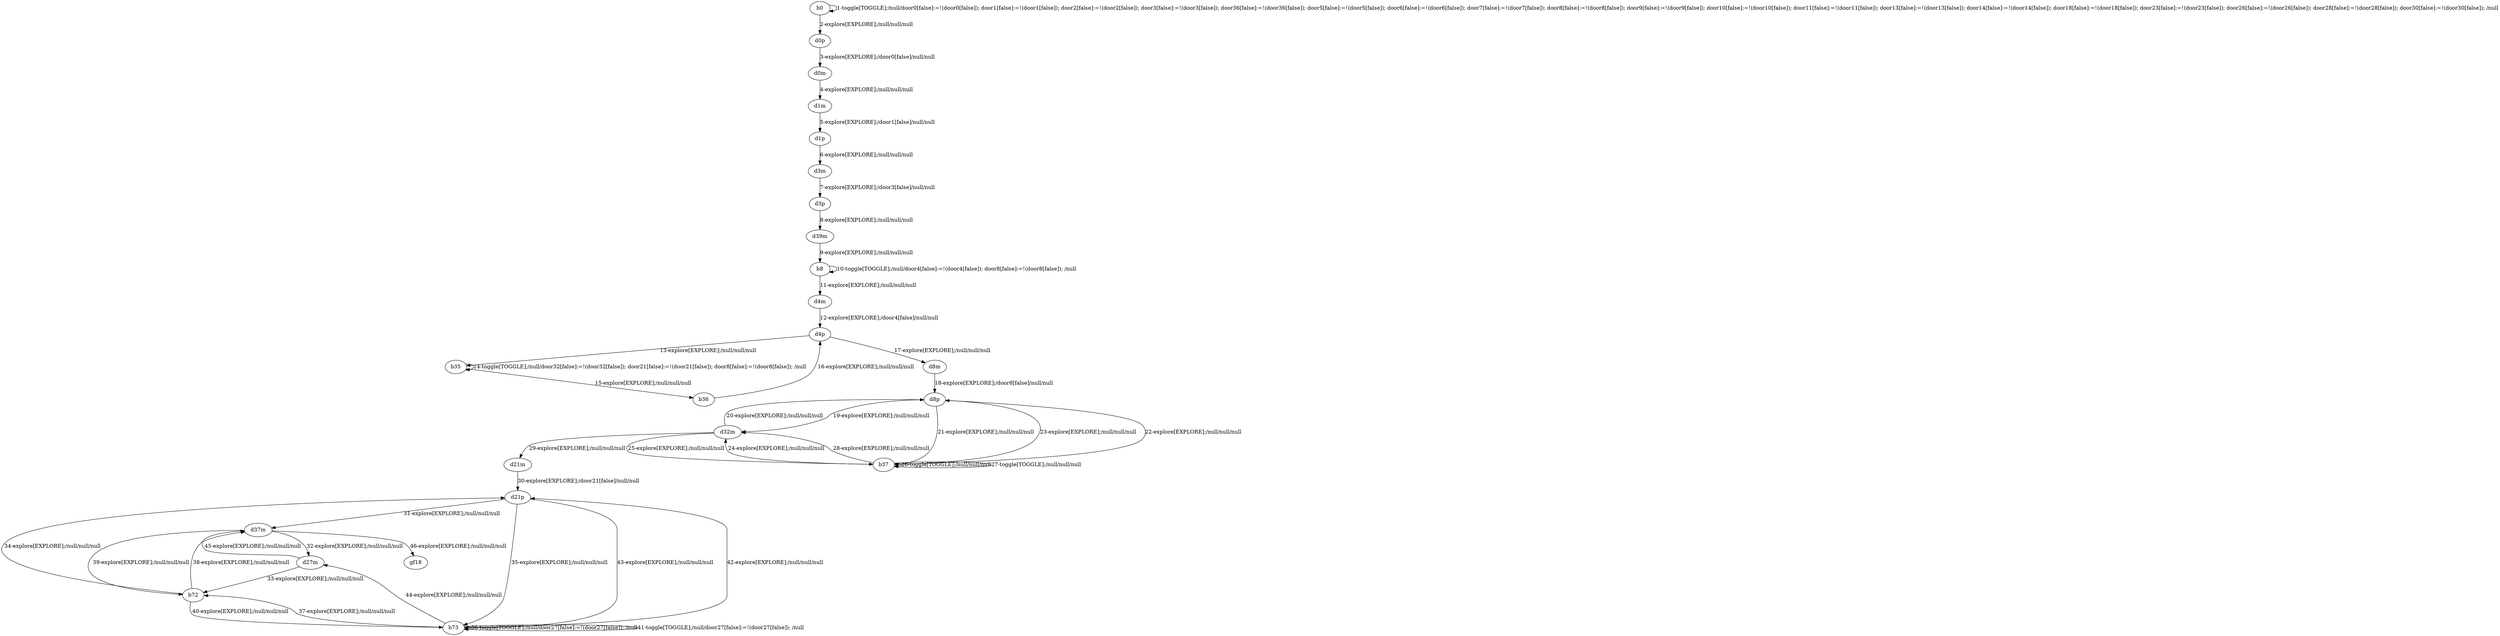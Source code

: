 # Total number of goals covered by this test: 2
# d27m --> d37m
# d37m --> gf18

digraph g {
"b0" -> "b0" [label = "1-toggle[TOGGLE];/null/door0[false]:=!(door0[false]); door1[false]:=!(door1[false]); door2[false]:=!(door2[false]); door3[false]:=!(door3[false]); door36[false]:=!(door36[false]); door5[false]:=!(door5[false]); door6[false]:=!(door6[false]); door7[false]:=!(door7[false]); door8[false]:=!(door8[false]); door9[false]:=!(door9[false]); door10[false]:=!(door10[false]); door11[false]:=!(door11[false]); door13[false]:=!(door13[false]); door14[false]:=!(door14[false]); door18[false]:=!(door18[false]); door23[false]:=!(door23[false]); door26[false]:=!(door26[false]); door28[false]:=!(door28[false]); door30[false]:=!(door30[false]); /null"];
"b0" -> "d0p" [label = "2-explore[EXPLORE];/null/null/null"];
"d0p" -> "d0m" [label = "3-explore[EXPLORE];/door0[false]/null/null"];
"d0m" -> "d1m" [label = "4-explore[EXPLORE];/null/null/null"];
"d1m" -> "d1p" [label = "5-explore[EXPLORE];/door1[false]/null/null"];
"d1p" -> "d3m" [label = "6-explore[EXPLORE];/null/null/null"];
"d3m" -> "d3p" [label = "7-explore[EXPLORE];/door3[false]/null/null"];
"d3p" -> "d39m" [label = "8-explore[EXPLORE];/null/null/null"];
"d39m" -> "b8" [label = "9-explore[EXPLORE];/null/null/null"];
"b8" -> "b8" [label = "10-toggle[TOGGLE];/null/door4[false]:=!(door4[false]); door8[false]:=!(door8[false]); /null"];
"b8" -> "d4m" [label = "11-explore[EXPLORE];/null/null/null"];
"d4m" -> "d4p" [label = "12-explore[EXPLORE];/door4[false]/null/null"];
"d4p" -> "b35" [label = "13-explore[EXPLORE];/null/null/null"];
"b35" -> "b35" [label = "14-toggle[TOGGLE];/null/door32[false]:=!(door32[false]); door21[false]:=!(door21[false]); door8[false]:=!(door8[false]); /null"];
"b35" -> "b36" [label = "15-explore[EXPLORE];/null/null/null"];
"b36" -> "d4p" [label = "16-explore[EXPLORE];/null/null/null"];
"d4p" -> "d8m" [label = "17-explore[EXPLORE];/null/null/null"];
"d8m" -> "d8p" [label = "18-explore[EXPLORE];/door8[false]/null/null"];
"d8p" -> "d32m" [label = "19-explore[EXPLORE];/null/null/null"];
"d32m" -> "d8p" [label = "20-explore[EXPLORE];/null/null/null"];
"d8p" -> "b37" [label = "21-explore[EXPLORE];/null/null/null"];
"b37" -> "d8p" [label = "22-explore[EXPLORE];/null/null/null"];
"d8p" -> "b37" [label = "23-explore[EXPLORE];/null/null/null"];
"b37" -> "d32m" [label = "24-explore[EXPLORE];/null/null/null"];
"d32m" -> "b37" [label = "25-explore[EXPLORE];/null/null/null"];
"b37" -> "b37" [label = "26-toggle[TOGGLE];/null/null/null"];
"b37" -> "b37" [label = "27-toggle[TOGGLE];/null/null/null"];
"b37" -> "d32m" [label = "28-explore[EXPLORE];/null/null/null"];
"d32m" -> "d21m" [label = "29-explore[EXPLORE];/null/null/null"];
"d21m" -> "d21p" [label = "30-explore[EXPLORE];/door21[false]/null/null"];
"d21p" -> "d37m" [label = "31-explore[EXPLORE];/null/null/null"];
"d37m" -> "d27m" [label = "32-explore[EXPLORE];/null/null/null"];
"d27m" -> "b72" [label = "33-explore[EXPLORE];/null/null/null"];
"b72" -> "d21p" [label = "34-explore[EXPLORE];/null/null/null"];
"d21p" -> "b73" [label = "35-explore[EXPLORE];/null/null/null"];
"b73" -> "b73" [label = "36-toggle[TOGGLE];/null/door27[false]:=!(door27[false]); /null"];
"b73" -> "b72" [label = "37-explore[EXPLORE];/null/null/null"];
"b72" -> "d37m" [label = "38-explore[EXPLORE];/null/null/null"];
"d37m" -> "b72" [label = "39-explore[EXPLORE];/null/null/null"];
"b72" -> "b73" [label = "40-explore[EXPLORE];/null/null/null"];
"b73" -> "b73" [label = "41-toggle[TOGGLE];/null/door27[false]:=!(door27[false]); /null"];
"b73" -> "d21p" [label = "42-explore[EXPLORE];/null/null/null"];
"d21p" -> "b73" [label = "43-explore[EXPLORE];/null/null/null"];
"b73" -> "d27m" [label = "44-explore[EXPLORE];/null/null/null"];
"d27m" -> "d37m" [label = "45-explore[EXPLORE];/null/null/null"];
"d37m" -> "gf18" [label = "46-explore[EXPLORE];/null/null/null"];
}